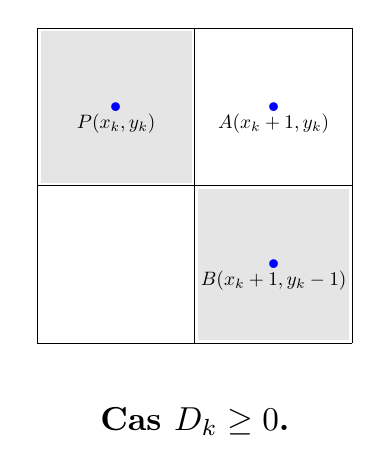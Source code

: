 \tikzstyle{arrow} = [->,>=latex,thick,blue]
\begin{tikzpicture}[scale=2]

\def\xmax{1}
\def\ymax{1}
\pgfmathsetmacro\xmaxplus{int(\xmax +1)}
\pgfmathsetmacro\ymaxplus{int(\ymax +1)}

\newcommand{\pixel}[2]{\fill[black!10] (#1-0.48,#2-0.48) rectangle ++(0.96,0.96);}

\newcommand{\cross}[3]{
\draw[black,very thick] (#1-0.2,#2)--++(0.4,0);
\draw[black,very thick] (#1,#2-0.2)--++(0,0.4);
\node[black, below right] at (#1,#2) {#3};
}

\draw[thin,xshift=-0.5cm,yshift=-0.5cm] (0,0) grid (\xmaxplus,\ymaxplus);

%\draw[arrow,thick] (0,0)--(\xmax+1,0) node[right]{$i$};
%\draw[arrow,thick] (0,0)--(0,\ymax+1) node[above]{$j$};

% \foreach \x in {0,...,\xmax}{
%     \node[below] at (\x,-0.5) {\tiny $\x$};
% }
% \foreach \y in {0,...,\ymax}{
%     \node[left] at (-0.5,\y) {\tiny $\y$};
% }

% Pixel of the segments from (0,0) to (a,b)
\pgfmathsetmacro\a{\xmax}
\pgfmathsetmacro\b{\ymax}

% \foreach \i in {0,...,\a}{
%   \pgfmathtruncatemacro\j{round(\i*\b/\a-0.01)};
%   \pixel{\i}{\j}; 
% } 

% Rk : the "-0.01" is because round(0.5)=1 and we want round(0.5)=0

%\cross{0}{0}{$\mathbf{A}$};
%\cross{\a}{\b}{$\mathbf{B}$};



\pixel{0}{1};
\pixel{1}{0};

%\draw[blue!50, very thick] (-0.75,0) -- ++(25:2.75);

\node[blue, scale=3] at (0,1) {.};
\node[below,scale=0.7] at (0,1) {$P(x_k,y_k)$};

\node[blue, scale=3] at (1,1) {.};
\node[below,scale=0.7] at (1,1) {$A(x_k+1,y_k)$};

\node[blue, scale=3] at (1,0) {.};
\node[below,scale=0.7] at (1,0) {$B(x_k+1,y_k-1)$};


%\node[red,scale=1.5] at (0,0) {$d$};

%\draw[arrow] (0,0.3) to[bend left]node[midway, above left] {\scriptsize $-m$} ++(0.9,0.6) ;

%\draw[arrow] (0,0.3) to[bend left] node[midway, above left] {$+p$} ++(0.9,0) ;

\node[scale=1.2] at (0.5,-1) {\bf Cas $D_k \ge 0$.};
\end{tikzpicture}